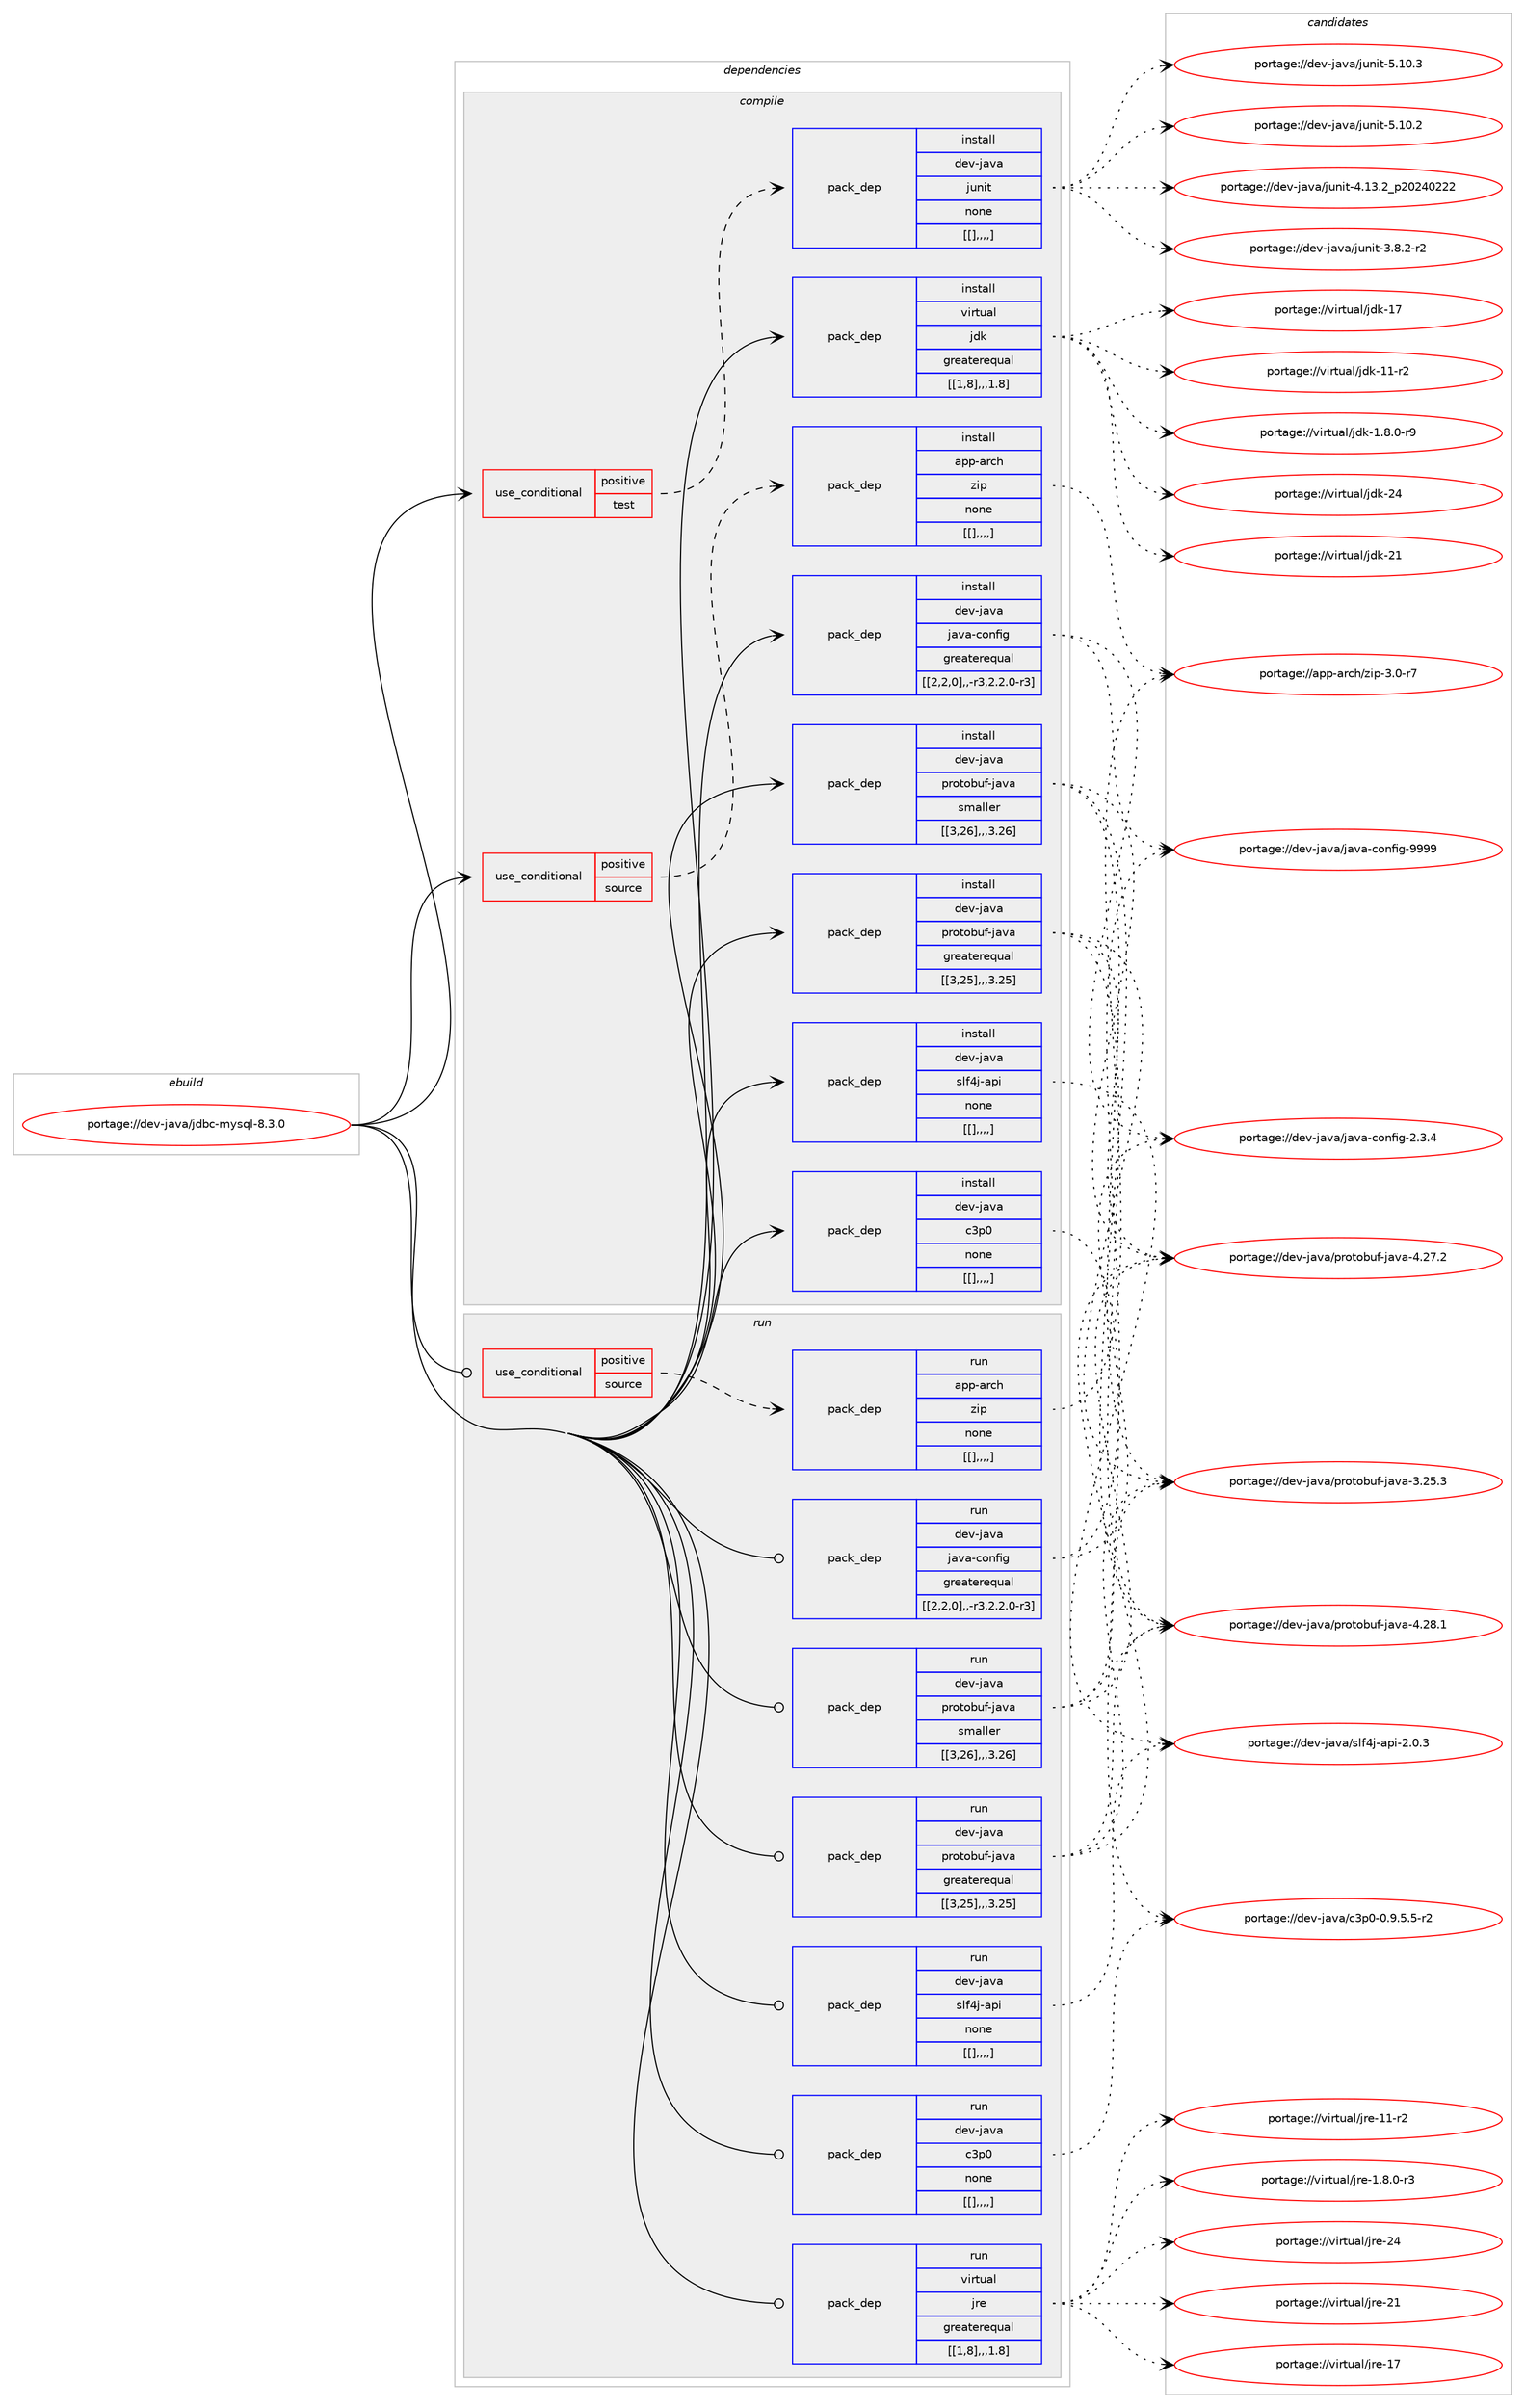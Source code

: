 digraph prolog {

# *************
# Graph options
# *************

newrank=true;
concentrate=true;
compound=true;
graph [rankdir=LR,fontname=Helvetica,fontsize=10,ranksep=1.5];#, ranksep=2.5, nodesep=0.2];
edge  [arrowhead=vee];
node  [fontname=Helvetica,fontsize=10];

# **********
# The ebuild
# **********

subgraph cluster_leftcol {
color=gray;
label=<<i>ebuild</i>>;
id [label="portage://dev-java/jdbc-mysql-8.3.0", color=red, width=4, href="../dev-java/jdbc-mysql-8.3.0.svg"];
}

# ****************
# The dependencies
# ****************

subgraph cluster_midcol {
color=gray;
label=<<i>dependencies</i>>;
subgraph cluster_compile {
fillcolor="#eeeeee";
style=filled;
label=<<i>compile</i>>;
subgraph cond22387 {
dependency95515 [label=<<TABLE BORDER="0" CELLBORDER="1" CELLSPACING="0" CELLPADDING="4"><TR><TD ROWSPAN="3" CELLPADDING="10">use_conditional</TD></TR><TR><TD>positive</TD></TR><TR><TD>source</TD></TR></TABLE>>, shape=none, color=red];
subgraph pack72078 {
dependency95516 [label=<<TABLE BORDER="0" CELLBORDER="1" CELLSPACING="0" CELLPADDING="4" WIDTH="220"><TR><TD ROWSPAN="6" CELLPADDING="30">pack_dep</TD></TR><TR><TD WIDTH="110">install</TD></TR><TR><TD>app-arch</TD></TR><TR><TD>zip</TD></TR><TR><TD>none</TD></TR><TR><TD>[[],,,,]</TD></TR></TABLE>>, shape=none, color=blue];
}
dependency95515:e -> dependency95516:w [weight=20,style="dashed",arrowhead="vee"];
}
id:e -> dependency95515:w [weight=20,style="solid",arrowhead="vee"];
subgraph cond22388 {
dependency95517 [label=<<TABLE BORDER="0" CELLBORDER="1" CELLSPACING="0" CELLPADDING="4"><TR><TD ROWSPAN="3" CELLPADDING="10">use_conditional</TD></TR><TR><TD>positive</TD></TR><TR><TD>test</TD></TR></TABLE>>, shape=none, color=red];
subgraph pack72079 {
dependency95518 [label=<<TABLE BORDER="0" CELLBORDER="1" CELLSPACING="0" CELLPADDING="4" WIDTH="220"><TR><TD ROWSPAN="6" CELLPADDING="30">pack_dep</TD></TR><TR><TD WIDTH="110">install</TD></TR><TR><TD>dev-java</TD></TR><TR><TD>junit</TD></TR><TR><TD>none</TD></TR><TR><TD>[[],,,,]</TD></TR></TABLE>>, shape=none, color=blue];
}
dependency95517:e -> dependency95518:w [weight=20,style="dashed",arrowhead="vee"];
}
id:e -> dependency95517:w [weight=20,style="solid",arrowhead="vee"];
subgraph pack72080 {
dependency95519 [label=<<TABLE BORDER="0" CELLBORDER="1" CELLSPACING="0" CELLPADDING="4" WIDTH="220"><TR><TD ROWSPAN="6" CELLPADDING="30">pack_dep</TD></TR><TR><TD WIDTH="110">install</TD></TR><TR><TD>dev-java</TD></TR><TR><TD>c3p0</TD></TR><TR><TD>none</TD></TR><TR><TD>[[],,,,]</TD></TR></TABLE>>, shape=none, color=blue];
}
id:e -> dependency95519:w [weight=20,style="solid",arrowhead="vee"];
subgraph pack72081 {
dependency95520 [label=<<TABLE BORDER="0" CELLBORDER="1" CELLSPACING="0" CELLPADDING="4" WIDTH="220"><TR><TD ROWSPAN="6" CELLPADDING="30">pack_dep</TD></TR><TR><TD WIDTH="110">install</TD></TR><TR><TD>dev-java</TD></TR><TR><TD>java-config</TD></TR><TR><TD>greaterequal</TD></TR><TR><TD>[[2,2,0],,-r3,2.2.0-r3]</TD></TR></TABLE>>, shape=none, color=blue];
}
id:e -> dependency95520:w [weight=20,style="solid",arrowhead="vee"];
subgraph pack72082 {
dependency95521 [label=<<TABLE BORDER="0" CELLBORDER="1" CELLSPACING="0" CELLPADDING="4" WIDTH="220"><TR><TD ROWSPAN="6" CELLPADDING="30">pack_dep</TD></TR><TR><TD WIDTH="110">install</TD></TR><TR><TD>dev-java</TD></TR><TR><TD>protobuf-java</TD></TR><TR><TD>greaterequal</TD></TR><TR><TD>[[3,25],,,3.25]</TD></TR></TABLE>>, shape=none, color=blue];
}
id:e -> dependency95521:w [weight=20,style="solid",arrowhead="vee"];
subgraph pack72083 {
dependency95522 [label=<<TABLE BORDER="0" CELLBORDER="1" CELLSPACING="0" CELLPADDING="4" WIDTH="220"><TR><TD ROWSPAN="6" CELLPADDING="30">pack_dep</TD></TR><TR><TD WIDTH="110">install</TD></TR><TR><TD>dev-java</TD></TR><TR><TD>protobuf-java</TD></TR><TR><TD>smaller</TD></TR><TR><TD>[[3,26],,,3.26]</TD></TR></TABLE>>, shape=none, color=blue];
}
id:e -> dependency95522:w [weight=20,style="solid",arrowhead="vee"];
subgraph pack72084 {
dependency95523 [label=<<TABLE BORDER="0" CELLBORDER="1" CELLSPACING="0" CELLPADDING="4" WIDTH="220"><TR><TD ROWSPAN="6" CELLPADDING="30">pack_dep</TD></TR><TR><TD WIDTH="110">install</TD></TR><TR><TD>dev-java</TD></TR><TR><TD>slf4j-api</TD></TR><TR><TD>none</TD></TR><TR><TD>[[],,,,]</TD></TR></TABLE>>, shape=none, color=blue];
}
id:e -> dependency95523:w [weight=20,style="solid",arrowhead="vee"];
subgraph pack72085 {
dependency95524 [label=<<TABLE BORDER="0" CELLBORDER="1" CELLSPACING="0" CELLPADDING="4" WIDTH="220"><TR><TD ROWSPAN="6" CELLPADDING="30">pack_dep</TD></TR><TR><TD WIDTH="110">install</TD></TR><TR><TD>virtual</TD></TR><TR><TD>jdk</TD></TR><TR><TD>greaterequal</TD></TR><TR><TD>[[1,8],,,1.8]</TD></TR></TABLE>>, shape=none, color=blue];
}
id:e -> dependency95524:w [weight=20,style="solid",arrowhead="vee"];
}
subgraph cluster_compileandrun {
fillcolor="#eeeeee";
style=filled;
label=<<i>compile and run</i>>;
}
subgraph cluster_run {
fillcolor="#eeeeee";
style=filled;
label=<<i>run</i>>;
subgraph cond22389 {
dependency95525 [label=<<TABLE BORDER="0" CELLBORDER="1" CELLSPACING="0" CELLPADDING="4"><TR><TD ROWSPAN="3" CELLPADDING="10">use_conditional</TD></TR><TR><TD>positive</TD></TR><TR><TD>source</TD></TR></TABLE>>, shape=none, color=red];
subgraph pack72086 {
dependency95526 [label=<<TABLE BORDER="0" CELLBORDER="1" CELLSPACING="0" CELLPADDING="4" WIDTH="220"><TR><TD ROWSPAN="6" CELLPADDING="30">pack_dep</TD></TR><TR><TD WIDTH="110">run</TD></TR><TR><TD>app-arch</TD></TR><TR><TD>zip</TD></TR><TR><TD>none</TD></TR><TR><TD>[[],,,,]</TD></TR></TABLE>>, shape=none, color=blue];
}
dependency95525:e -> dependency95526:w [weight=20,style="dashed",arrowhead="vee"];
}
id:e -> dependency95525:w [weight=20,style="solid",arrowhead="odot"];
subgraph pack72087 {
dependency95527 [label=<<TABLE BORDER="0" CELLBORDER="1" CELLSPACING="0" CELLPADDING="4" WIDTH="220"><TR><TD ROWSPAN="6" CELLPADDING="30">pack_dep</TD></TR><TR><TD WIDTH="110">run</TD></TR><TR><TD>dev-java</TD></TR><TR><TD>c3p0</TD></TR><TR><TD>none</TD></TR><TR><TD>[[],,,,]</TD></TR></TABLE>>, shape=none, color=blue];
}
id:e -> dependency95527:w [weight=20,style="solid",arrowhead="odot"];
subgraph pack72088 {
dependency95528 [label=<<TABLE BORDER="0" CELLBORDER="1" CELLSPACING="0" CELLPADDING="4" WIDTH="220"><TR><TD ROWSPAN="6" CELLPADDING="30">pack_dep</TD></TR><TR><TD WIDTH="110">run</TD></TR><TR><TD>dev-java</TD></TR><TR><TD>java-config</TD></TR><TR><TD>greaterequal</TD></TR><TR><TD>[[2,2,0],,-r3,2.2.0-r3]</TD></TR></TABLE>>, shape=none, color=blue];
}
id:e -> dependency95528:w [weight=20,style="solid",arrowhead="odot"];
subgraph pack72089 {
dependency95529 [label=<<TABLE BORDER="0" CELLBORDER="1" CELLSPACING="0" CELLPADDING="4" WIDTH="220"><TR><TD ROWSPAN="6" CELLPADDING="30">pack_dep</TD></TR><TR><TD WIDTH="110">run</TD></TR><TR><TD>dev-java</TD></TR><TR><TD>protobuf-java</TD></TR><TR><TD>greaterequal</TD></TR><TR><TD>[[3,25],,,3.25]</TD></TR></TABLE>>, shape=none, color=blue];
}
id:e -> dependency95529:w [weight=20,style="solid",arrowhead="odot"];
subgraph pack72090 {
dependency95530 [label=<<TABLE BORDER="0" CELLBORDER="1" CELLSPACING="0" CELLPADDING="4" WIDTH="220"><TR><TD ROWSPAN="6" CELLPADDING="30">pack_dep</TD></TR><TR><TD WIDTH="110">run</TD></TR><TR><TD>dev-java</TD></TR><TR><TD>protobuf-java</TD></TR><TR><TD>smaller</TD></TR><TR><TD>[[3,26],,,3.26]</TD></TR></TABLE>>, shape=none, color=blue];
}
id:e -> dependency95530:w [weight=20,style="solid",arrowhead="odot"];
subgraph pack72091 {
dependency95531 [label=<<TABLE BORDER="0" CELLBORDER="1" CELLSPACING="0" CELLPADDING="4" WIDTH="220"><TR><TD ROWSPAN="6" CELLPADDING="30">pack_dep</TD></TR><TR><TD WIDTH="110">run</TD></TR><TR><TD>dev-java</TD></TR><TR><TD>slf4j-api</TD></TR><TR><TD>none</TD></TR><TR><TD>[[],,,,]</TD></TR></TABLE>>, shape=none, color=blue];
}
id:e -> dependency95531:w [weight=20,style="solid",arrowhead="odot"];
subgraph pack72092 {
dependency95532 [label=<<TABLE BORDER="0" CELLBORDER="1" CELLSPACING="0" CELLPADDING="4" WIDTH="220"><TR><TD ROWSPAN="6" CELLPADDING="30">pack_dep</TD></TR><TR><TD WIDTH="110">run</TD></TR><TR><TD>virtual</TD></TR><TR><TD>jre</TD></TR><TR><TD>greaterequal</TD></TR><TR><TD>[[1,8],,,1.8]</TD></TR></TABLE>>, shape=none, color=blue];
}
id:e -> dependency95532:w [weight=20,style="solid",arrowhead="odot"];
}
}

# **************
# The candidates
# **************

subgraph cluster_choices {
rank=same;
color=gray;
label=<<i>candidates</i>>;

subgraph choice72078 {
color=black;
nodesep=1;
choice9711211245971149910447122105112455146484511455 [label="portage://app-arch/zip-3.0-r7", color=red, width=4,href="../app-arch/zip-3.0-r7.svg"];
dependency95516:e -> choice9711211245971149910447122105112455146484511455:w [style=dotted,weight="100"];
}
subgraph choice72079 {
color=black;
nodesep=1;
choice1001011184510697118974710611711010511645534649484651 [label="portage://dev-java/junit-5.10.3", color=red, width=4,href="../dev-java/junit-5.10.3.svg"];
choice1001011184510697118974710611711010511645534649484650 [label="portage://dev-java/junit-5.10.2", color=red, width=4,href="../dev-java/junit-5.10.2.svg"];
choice1001011184510697118974710611711010511645524649514650951125048505248505050 [label="portage://dev-java/junit-4.13.2_p20240222", color=red, width=4,href="../dev-java/junit-4.13.2_p20240222.svg"];
choice100101118451069711897471061171101051164551465646504511450 [label="portage://dev-java/junit-3.8.2-r2", color=red, width=4,href="../dev-java/junit-3.8.2-r2.svg"];
dependency95518:e -> choice1001011184510697118974710611711010511645534649484651:w [style=dotted,weight="100"];
dependency95518:e -> choice1001011184510697118974710611711010511645534649484650:w [style=dotted,weight="100"];
dependency95518:e -> choice1001011184510697118974710611711010511645524649514650951125048505248505050:w [style=dotted,weight="100"];
dependency95518:e -> choice100101118451069711897471061171101051164551465646504511450:w [style=dotted,weight="100"];
}
subgraph choice72080 {
color=black;
nodesep=1;
choice1001011184510697118974799511124845484657465346534511450 [label="portage://dev-java/c3p0-0.9.5.5-r2", color=red, width=4,href="../dev-java/c3p0-0.9.5.5-r2.svg"];
dependency95519:e -> choice1001011184510697118974799511124845484657465346534511450:w [style=dotted,weight="100"];
}
subgraph choice72081 {
color=black;
nodesep=1;
choice10010111845106971189747106971189745991111101021051034557575757 [label="portage://dev-java/java-config-9999", color=red, width=4,href="../dev-java/java-config-9999.svg"];
choice1001011184510697118974710697118974599111110102105103455046514652 [label="portage://dev-java/java-config-2.3.4", color=red, width=4,href="../dev-java/java-config-2.3.4.svg"];
dependency95520:e -> choice10010111845106971189747106971189745991111101021051034557575757:w [style=dotted,weight="100"];
dependency95520:e -> choice1001011184510697118974710697118974599111110102105103455046514652:w [style=dotted,weight="100"];
}
subgraph choice72082 {
color=black;
nodesep=1;
choice100101118451069711897471121141111161119811710245106971189745524650564649 [label="portage://dev-java/protobuf-java-4.28.1", color=red, width=4,href="../dev-java/protobuf-java-4.28.1.svg"];
choice100101118451069711897471121141111161119811710245106971189745524650554650 [label="portage://dev-java/protobuf-java-4.27.2", color=red, width=4,href="../dev-java/protobuf-java-4.27.2.svg"];
choice100101118451069711897471121141111161119811710245106971189745514650534651 [label="portage://dev-java/protobuf-java-3.25.3", color=red, width=4,href="../dev-java/protobuf-java-3.25.3.svg"];
dependency95521:e -> choice100101118451069711897471121141111161119811710245106971189745524650564649:w [style=dotted,weight="100"];
dependency95521:e -> choice100101118451069711897471121141111161119811710245106971189745524650554650:w [style=dotted,weight="100"];
dependency95521:e -> choice100101118451069711897471121141111161119811710245106971189745514650534651:w [style=dotted,weight="100"];
}
subgraph choice72083 {
color=black;
nodesep=1;
choice100101118451069711897471121141111161119811710245106971189745524650564649 [label="portage://dev-java/protobuf-java-4.28.1", color=red, width=4,href="../dev-java/protobuf-java-4.28.1.svg"];
choice100101118451069711897471121141111161119811710245106971189745524650554650 [label="portage://dev-java/protobuf-java-4.27.2", color=red, width=4,href="../dev-java/protobuf-java-4.27.2.svg"];
choice100101118451069711897471121141111161119811710245106971189745514650534651 [label="portage://dev-java/protobuf-java-3.25.3", color=red, width=4,href="../dev-java/protobuf-java-3.25.3.svg"];
dependency95522:e -> choice100101118451069711897471121141111161119811710245106971189745524650564649:w [style=dotted,weight="100"];
dependency95522:e -> choice100101118451069711897471121141111161119811710245106971189745524650554650:w [style=dotted,weight="100"];
dependency95522:e -> choice100101118451069711897471121141111161119811710245106971189745514650534651:w [style=dotted,weight="100"];
}
subgraph choice72084 {
color=black;
nodesep=1;
choice10010111845106971189747115108102521064597112105455046484651 [label="portage://dev-java/slf4j-api-2.0.3", color=red, width=4,href="../dev-java/slf4j-api-2.0.3.svg"];
dependency95523:e -> choice10010111845106971189747115108102521064597112105455046484651:w [style=dotted,weight="100"];
}
subgraph choice72085 {
color=black;
nodesep=1;
choice1181051141161179710847106100107455052 [label="portage://virtual/jdk-24", color=red, width=4,href="../virtual/jdk-24.svg"];
choice1181051141161179710847106100107455049 [label="portage://virtual/jdk-21", color=red, width=4,href="../virtual/jdk-21.svg"];
choice1181051141161179710847106100107454955 [label="portage://virtual/jdk-17", color=red, width=4,href="../virtual/jdk-17.svg"];
choice11810511411611797108471061001074549494511450 [label="portage://virtual/jdk-11-r2", color=red, width=4,href="../virtual/jdk-11-r2.svg"];
choice11810511411611797108471061001074549465646484511457 [label="portage://virtual/jdk-1.8.0-r9", color=red, width=4,href="../virtual/jdk-1.8.0-r9.svg"];
dependency95524:e -> choice1181051141161179710847106100107455052:w [style=dotted,weight="100"];
dependency95524:e -> choice1181051141161179710847106100107455049:w [style=dotted,weight="100"];
dependency95524:e -> choice1181051141161179710847106100107454955:w [style=dotted,weight="100"];
dependency95524:e -> choice11810511411611797108471061001074549494511450:w [style=dotted,weight="100"];
dependency95524:e -> choice11810511411611797108471061001074549465646484511457:w [style=dotted,weight="100"];
}
subgraph choice72086 {
color=black;
nodesep=1;
choice9711211245971149910447122105112455146484511455 [label="portage://app-arch/zip-3.0-r7", color=red, width=4,href="../app-arch/zip-3.0-r7.svg"];
dependency95526:e -> choice9711211245971149910447122105112455146484511455:w [style=dotted,weight="100"];
}
subgraph choice72087 {
color=black;
nodesep=1;
choice1001011184510697118974799511124845484657465346534511450 [label="portage://dev-java/c3p0-0.9.5.5-r2", color=red, width=4,href="../dev-java/c3p0-0.9.5.5-r2.svg"];
dependency95527:e -> choice1001011184510697118974799511124845484657465346534511450:w [style=dotted,weight="100"];
}
subgraph choice72088 {
color=black;
nodesep=1;
choice10010111845106971189747106971189745991111101021051034557575757 [label="portage://dev-java/java-config-9999", color=red, width=4,href="../dev-java/java-config-9999.svg"];
choice1001011184510697118974710697118974599111110102105103455046514652 [label="portage://dev-java/java-config-2.3.4", color=red, width=4,href="../dev-java/java-config-2.3.4.svg"];
dependency95528:e -> choice10010111845106971189747106971189745991111101021051034557575757:w [style=dotted,weight="100"];
dependency95528:e -> choice1001011184510697118974710697118974599111110102105103455046514652:w [style=dotted,weight="100"];
}
subgraph choice72089 {
color=black;
nodesep=1;
choice100101118451069711897471121141111161119811710245106971189745524650564649 [label="portage://dev-java/protobuf-java-4.28.1", color=red, width=4,href="../dev-java/protobuf-java-4.28.1.svg"];
choice100101118451069711897471121141111161119811710245106971189745524650554650 [label="portage://dev-java/protobuf-java-4.27.2", color=red, width=4,href="../dev-java/protobuf-java-4.27.2.svg"];
choice100101118451069711897471121141111161119811710245106971189745514650534651 [label="portage://dev-java/protobuf-java-3.25.3", color=red, width=4,href="../dev-java/protobuf-java-3.25.3.svg"];
dependency95529:e -> choice100101118451069711897471121141111161119811710245106971189745524650564649:w [style=dotted,weight="100"];
dependency95529:e -> choice100101118451069711897471121141111161119811710245106971189745524650554650:w [style=dotted,weight="100"];
dependency95529:e -> choice100101118451069711897471121141111161119811710245106971189745514650534651:w [style=dotted,weight="100"];
}
subgraph choice72090 {
color=black;
nodesep=1;
choice100101118451069711897471121141111161119811710245106971189745524650564649 [label="portage://dev-java/protobuf-java-4.28.1", color=red, width=4,href="../dev-java/protobuf-java-4.28.1.svg"];
choice100101118451069711897471121141111161119811710245106971189745524650554650 [label="portage://dev-java/protobuf-java-4.27.2", color=red, width=4,href="../dev-java/protobuf-java-4.27.2.svg"];
choice100101118451069711897471121141111161119811710245106971189745514650534651 [label="portage://dev-java/protobuf-java-3.25.3", color=red, width=4,href="../dev-java/protobuf-java-3.25.3.svg"];
dependency95530:e -> choice100101118451069711897471121141111161119811710245106971189745524650564649:w [style=dotted,weight="100"];
dependency95530:e -> choice100101118451069711897471121141111161119811710245106971189745524650554650:w [style=dotted,weight="100"];
dependency95530:e -> choice100101118451069711897471121141111161119811710245106971189745514650534651:w [style=dotted,weight="100"];
}
subgraph choice72091 {
color=black;
nodesep=1;
choice10010111845106971189747115108102521064597112105455046484651 [label="portage://dev-java/slf4j-api-2.0.3", color=red, width=4,href="../dev-java/slf4j-api-2.0.3.svg"];
dependency95531:e -> choice10010111845106971189747115108102521064597112105455046484651:w [style=dotted,weight="100"];
}
subgraph choice72092 {
color=black;
nodesep=1;
choice1181051141161179710847106114101455052 [label="portage://virtual/jre-24", color=red, width=4,href="../virtual/jre-24.svg"];
choice1181051141161179710847106114101455049 [label="portage://virtual/jre-21", color=red, width=4,href="../virtual/jre-21.svg"];
choice1181051141161179710847106114101454955 [label="portage://virtual/jre-17", color=red, width=4,href="../virtual/jre-17.svg"];
choice11810511411611797108471061141014549494511450 [label="portage://virtual/jre-11-r2", color=red, width=4,href="../virtual/jre-11-r2.svg"];
choice11810511411611797108471061141014549465646484511451 [label="portage://virtual/jre-1.8.0-r3", color=red, width=4,href="../virtual/jre-1.8.0-r3.svg"];
dependency95532:e -> choice1181051141161179710847106114101455052:w [style=dotted,weight="100"];
dependency95532:e -> choice1181051141161179710847106114101455049:w [style=dotted,weight="100"];
dependency95532:e -> choice1181051141161179710847106114101454955:w [style=dotted,weight="100"];
dependency95532:e -> choice11810511411611797108471061141014549494511450:w [style=dotted,weight="100"];
dependency95532:e -> choice11810511411611797108471061141014549465646484511451:w [style=dotted,weight="100"];
}
}

}
